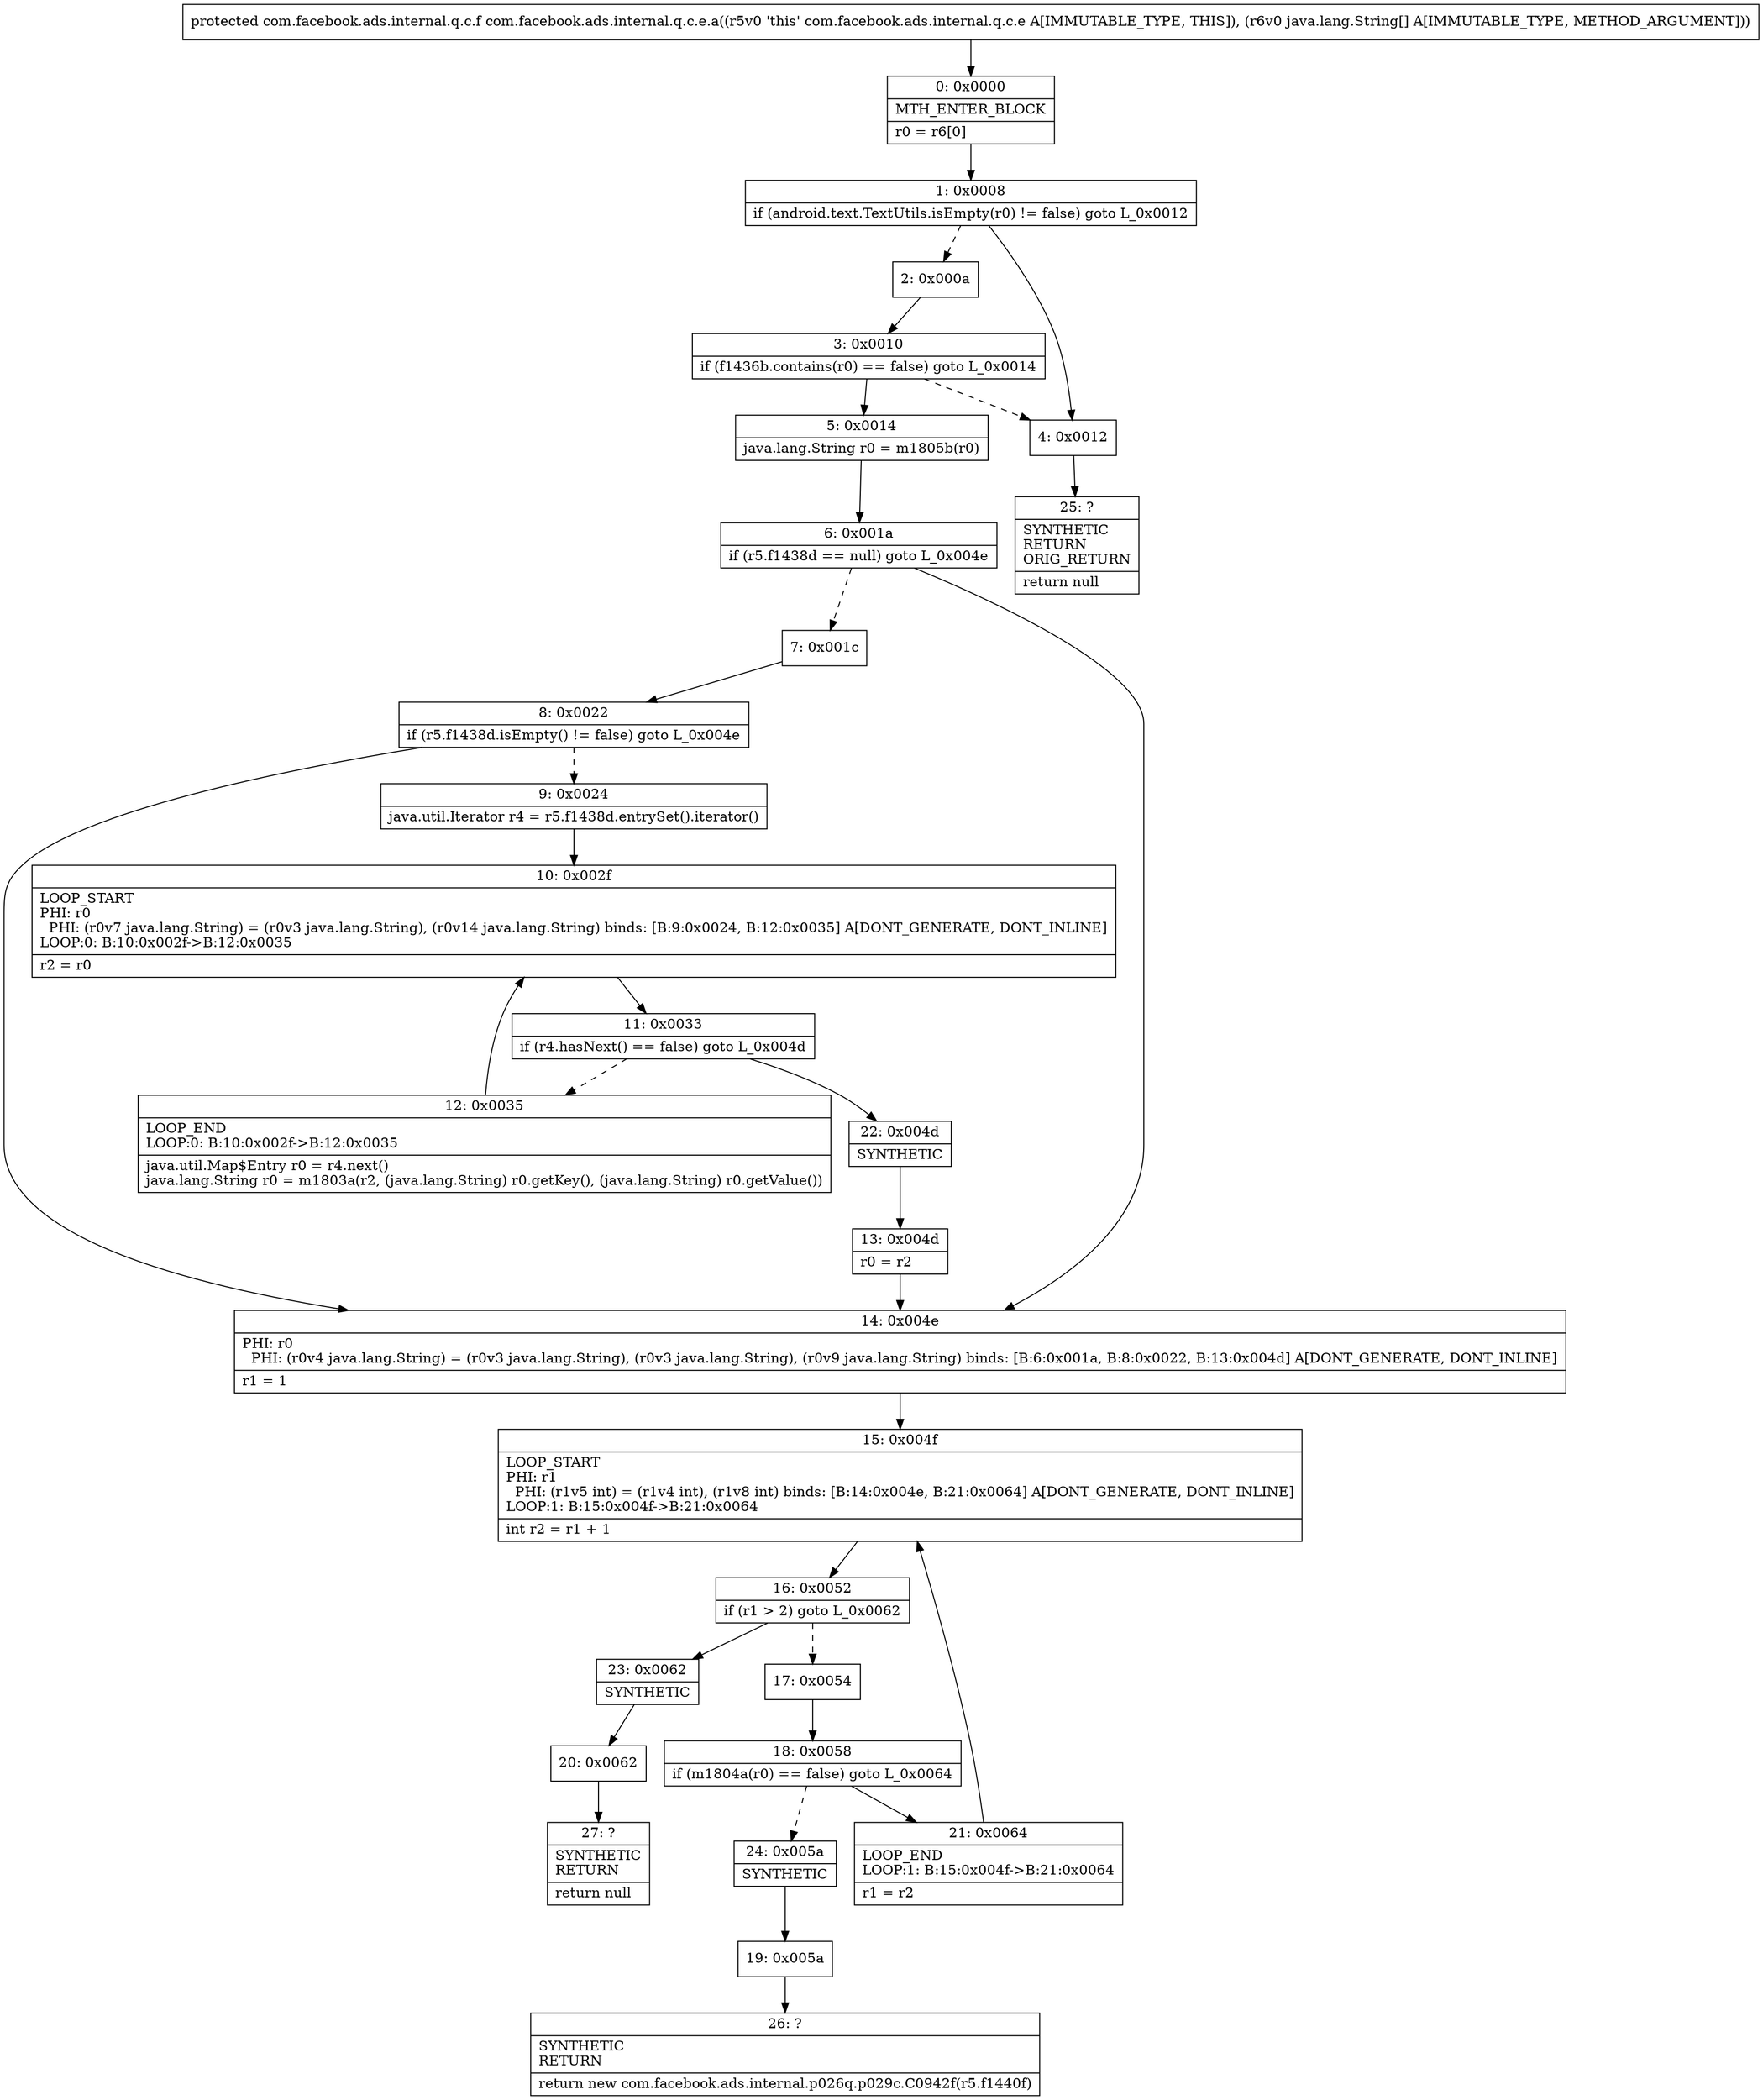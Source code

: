digraph "CFG forcom.facebook.ads.internal.q.c.e.a([Ljava\/lang\/String;)Lcom\/facebook\/ads\/internal\/q\/c\/f;" {
Node_0 [shape=record,label="{0\:\ 0x0000|MTH_ENTER_BLOCK\l|r0 = r6[0]\l}"];
Node_1 [shape=record,label="{1\:\ 0x0008|if (android.text.TextUtils.isEmpty(r0) != false) goto L_0x0012\l}"];
Node_2 [shape=record,label="{2\:\ 0x000a}"];
Node_3 [shape=record,label="{3\:\ 0x0010|if (f1436b.contains(r0) == false) goto L_0x0014\l}"];
Node_4 [shape=record,label="{4\:\ 0x0012}"];
Node_5 [shape=record,label="{5\:\ 0x0014|java.lang.String r0 = m1805b(r0)\l}"];
Node_6 [shape=record,label="{6\:\ 0x001a|if (r5.f1438d == null) goto L_0x004e\l}"];
Node_7 [shape=record,label="{7\:\ 0x001c}"];
Node_8 [shape=record,label="{8\:\ 0x0022|if (r5.f1438d.isEmpty() != false) goto L_0x004e\l}"];
Node_9 [shape=record,label="{9\:\ 0x0024|java.util.Iterator r4 = r5.f1438d.entrySet().iterator()\l}"];
Node_10 [shape=record,label="{10\:\ 0x002f|LOOP_START\lPHI: r0 \l  PHI: (r0v7 java.lang.String) = (r0v3 java.lang.String), (r0v14 java.lang.String) binds: [B:9:0x0024, B:12:0x0035] A[DONT_GENERATE, DONT_INLINE]\lLOOP:0: B:10:0x002f\-\>B:12:0x0035\l|r2 = r0\l}"];
Node_11 [shape=record,label="{11\:\ 0x0033|if (r4.hasNext() == false) goto L_0x004d\l}"];
Node_12 [shape=record,label="{12\:\ 0x0035|LOOP_END\lLOOP:0: B:10:0x002f\-\>B:12:0x0035\l|java.util.Map$Entry r0 = r4.next()\ljava.lang.String r0 = m1803a(r2, (java.lang.String) r0.getKey(), (java.lang.String) r0.getValue())\l}"];
Node_13 [shape=record,label="{13\:\ 0x004d|r0 = r2\l}"];
Node_14 [shape=record,label="{14\:\ 0x004e|PHI: r0 \l  PHI: (r0v4 java.lang.String) = (r0v3 java.lang.String), (r0v3 java.lang.String), (r0v9 java.lang.String) binds: [B:6:0x001a, B:8:0x0022, B:13:0x004d] A[DONT_GENERATE, DONT_INLINE]\l|r1 = 1\l}"];
Node_15 [shape=record,label="{15\:\ 0x004f|LOOP_START\lPHI: r1 \l  PHI: (r1v5 int) = (r1v4 int), (r1v8 int) binds: [B:14:0x004e, B:21:0x0064] A[DONT_GENERATE, DONT_INLINE]\lLOOP:1: B:15:0x004f\-\>B:21:0x0064\l|int r2 = r1 + 1\l}"];
Node_16 [shape=record,label="{16\:\ 0x0052|if (r1 \> 2) goto L_0x0062\l}"];
Node_17 [shape=record,label="{17\:\ 0x0054}"];
Node_18 [shape=record,label="{18\:\ 0x0058|if (m1804a(r0) == false) goto L_0x0064\l}"];
Node_19 [shape=record,label="{19\:\ 0x005a}"];
Node_20 [shape=record,label="{20\:\ 0x0062}"];
Node_21 [shape=record,label="{21\:\ 0x0064|LOOP_END\lLOOP:1: B:15:0x004f\-\>B:21:0x0064\l|r1 = r2\l}"];
Node_22 [shape=record,label="{22\:\ 0x004d|SYNTHETIC\l}"];
Node_23 [shape=record,label="{23\:\ 0x0062|SYNTHETIC\l}"];
Node_24 [shape=record,label="{24\:\ 0x005a|SYNTHETIC\l}"];
Node_25 [shape=record,label="{25\:\ ?|SYNTHETIC\lRETURN\lORIG_RETURN\l|return null\l}"];
Node_26 [shape=record,label="{26\:\ ?|SYNTHETIC\lRETURN\l|return new com.facebook.ads.internal.p026q.p029c.C0942f(r5.f1440f)\l}"];
Node_27 [shape=record,label="{27\:\ ?|SYNTHETIC\lRETURN\l|return null\l}"];
MethodNode[shape=record,label="{protected com.facebook.ads.internal.q.c.f com.facebook.ads.internal.q.c.e.a((r5v0 'this' com.facebook.ads.internal.q.c.e A[IMMUTABLE_TYPE, THIS]), (r6v0 java.lang.String[] A[IMMUTABLE_TYPE, METHOD_ARGUMENT])) }"];
MethodNode -> Node_0;
Node_0 -> Node_1;
Node_1 -> Node_2[style=dashed];
Node_1 -> Node_4;
Node_2 -> Node_3;
Node_3 -> Node_4[style=dashed];
Node_3 -> Node_5;
Node_4 -> Node_25;
Node_5 -> Node_6;
Node_6 -> Node_7[style=dashed];
Node_6 -> Node_14;
Node_7 -> Node_8;
Node_8 -> Node_9[style=dashed];
Node_8 -> Node_14;
Node_9 -> Node_10;
Node_10 -> Node_11;
Node_11 -> Node_12[style=dashed];
Node_11 -> Node_22;
Node_12 -> Node_10;
Node_13 -> Node_14;
Node_14 -> Node_15;
Node_15 -> Node_16;
Node_16 -> Node_17[style=dashed];
Node_16 -> Node_23;
Node_17 -> Node_18;
Node_18 -> Node_21;
Node_18 -> Node_24[style=dashed];
Node_19 -> Node_26;
Node_20 -> Node_27;
Node_21 -> Node_15;
Node_22 -> Node_13;
Node_23 -> Node_20;
Node_24 -> Node_19;
}

